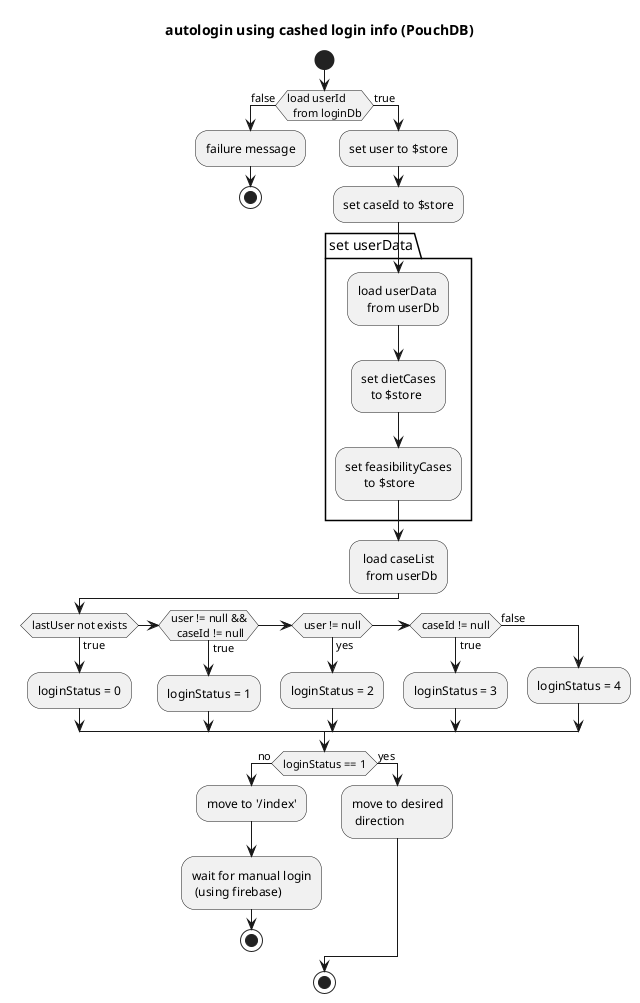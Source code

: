 @startuml
title autologin using cashed login info (PouchDB)

start

if (load userId
  from loginDb) then (false)
  :failure message;
  stop

else (true)
  :set user to $store;
  :set caseId to $store;
  package "set userData" {
    :load userData
       from userDb;
    :set dietCases
       to $store;
    :set feasibilityCases
          to $store;
  }
  : load caseList
    from userDb;

endif

if (lastUser not exists) then (true)
    :loginStatus = 0;
else if (user != null &&
  caseId != null) then (true)
    :loginStatus = 1;
else if (user != null) then (yes)
    :loginStatus = 2;
else if (caseId != null) then (true)
    :loginStatus = 3;
else (false)
    :loginStatus = 4;
endif

if (loginStatus == 1) then (no)
  :move to '/index';
  :wait for manual login
   (using firebase);
  stop
else (yes)
  :move to desired
   direction;
endif
stop

@enduml
